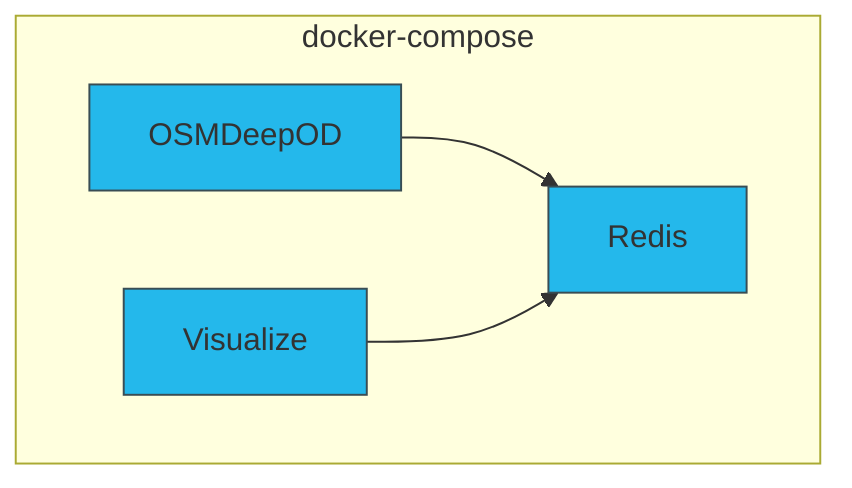 graph TB
    subgraph docker-compose
    OSMDeepOD["OSMDeepOD"] --> Redis["Redis"]
    Visualize["Visualize"] --> Redis
    end
    classDef blue fill:#24b8eb,stroke:#394d54;
    class Redis,OSMDeepOD,Visualize blue